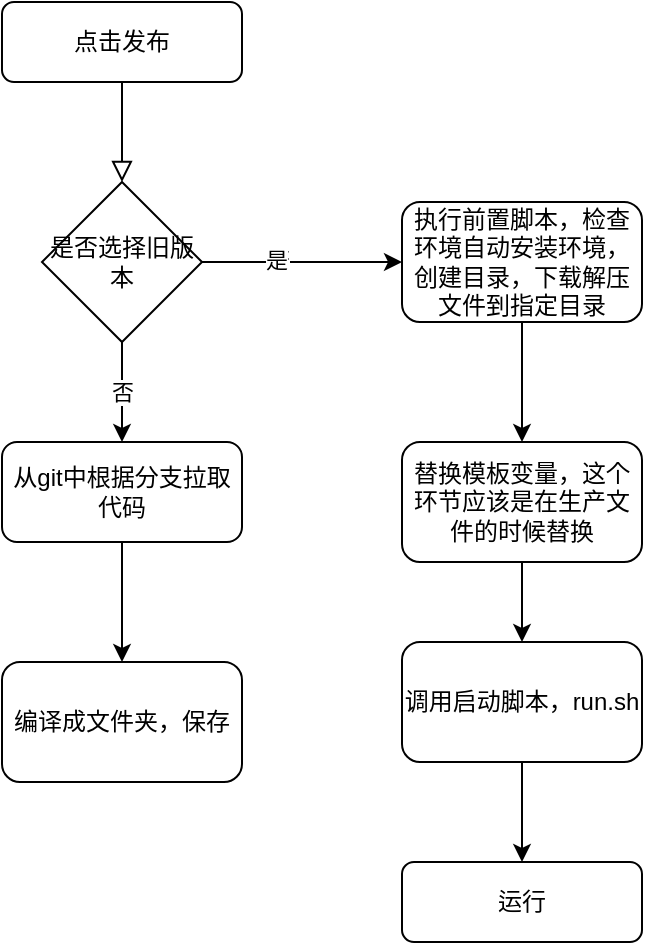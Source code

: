 <mxfile version="14.9.8" type="github">
  <diagram id="C5RBs43oDa-KdzZeNtuy" name="Page-1">
    <mxGraphModel dx="1422" dy="762" grid="1" gridSize="10" guides="1" tooltips="1" connect="1" arrows="1" fold="1" page="1" pageScale="1" pageWidth="827" pageHeight="1169" math="0" shadow="0">
      <root>
        <mxCell id="WIyWlLk6GJQsqaUBKTNV-0" />
        <mxCell id="WIyWlLk6GJQsqaUBKTNV-1" parent="WIyWlLk6GJQsqaUBKTNV-0" />
        <mxCell id="WIyWlLk6GJQsqaUBKTNV-2" value="" style="rounded=0;html=1;jettySize=auto;orthogonalLoop=1;fontSize=11;endArrow=block;endFill=0;endSize=8;strokeWidth=1;shadow=0;labelBackgroundColor=none;edgeStyle=orthogonalEdgeStyle;" parent="WIyWlLk6GJQsqaUBKTNV-1" source="WIyWlLk6GJQsqaUBKTNV-3" edge="1">
          <mxGeometry relative="1" as="geometry">
            <mxPoint x="220" y="170" as="targetPoint" />
          </mxGeometry>
        </mxCell>
        <mxCell id="WIyWlLk6GJQsqaUBKTNV-3" value="点击发布" style="rounded=1;whiteSpace=wrap;html=1;fontSize=12;glass=0;strokeWidth=1;shadow=0;" parent="WIyWlLk6GJQsqaUBKTNV-1" vertex="1">
          <mxGeometry x="160" y="80" width="120" height="40" as="geometry" />
        </mxCell>
        <mxCell id="vhN988jSmJKgZJnqGhKj-3" value="否" style="edgeStyle=orthogonalEdgeStyle;rounded=0;orthogonalLoop=1;jettySize=auto;html=1;" edge="1" parent="WIyWlLk6GJQsqaUBKTNV-1" source="vhN988jSmJKgZJnqGhKj-1" target="vhN988jSmJKgZJnqGhKj-2">
          <mxGeometry relative="1" as="geometry" />
        </mxCell>
        <mxCell id="vhN988jSmJKgZJnqGhKj-7" value="" style="edgeStyle=orthogonalEdgeStyle;rounded=0;orthogonalLoop=1;jettySize=auto;html=1;" edge="1" parent="WIyWlLk6GJQsqaUBKTNV-1" source="vhN988jSmJKgZJnqGhKj-1" target="vhN988jSmJKgZJnqGhKj-6">
          <mxGeometry relative="1" as="geometry" />
        </mxCell>
        <mxCell id="vhN988jSmJKgZJnqGhKj-8" value="否" style="edgeLabel;html=1;align=center;verticalAlign=middle;resizable=0;points=[];" vertex="1" connectable="0" parent="vhN988jSmJKgZJnqGhKj-7">
          <mxGeometry x="-0.24" y="1" relative="1" as="geometry">
            <mxPoint as="offset" />
          </mxGeometry>
        </mxCell>
        <mxCell id="vhN988jSmJKgZJnqGhKj-9" value="是" style="edgeLabel;html=1;align=center;verticalAlign=middle;resizable=0;points=[];" vertex="1" connectable="0" parent="vhN988jSmJKgZJnqGhKj-7">
          <mxGeometry x="-0.26" y="1" relative="1" as="geometry">
            <mxPoint as="offset" />
          </mxGeometry>
        </mxCell>
        <mxCell id="vhN988jSmJKgZJnqGhKj-1" value="是否选择旧版本" style="rhombus;whiteSpace=wrap;html=1;" vertex="1" parent="WIyWlLk6GJQsqaUBKTNV-1">
          <mxGeometry x="180" y="170" width="80" height="80" as="geometry" />
        </mxCell>
        <mxCell id="vhN988jSmJKgZJnqGhKj-5" style="edgeStyle=orthogonalEdgeStyle;rounded=0;orthogonalLoop=1;jettySize=auto;html=1;exitX=0.5;exitY=1;exitDx=0;exitDy=0;entryX=0.5;entryY=0;entryDx=0;entryDy=0;" edge="1" parent="WIyWlLk6GJQsqaUBKTNV-1" source="vhN988jSmJKgZJnqGhKj-2" target="vhN988jSmJKgZJnqGhKj-4">
          <mxGeometry relative="1" as="geometry" />
        </mxCell>
        <mxCell id="vhN988jSmJKgZJnqGhKj-2" value="从git中根据分支拉取代码" style="rounded=1;whiteSpace=wrap;html=1;" vertex="1" parent="WIyWlLk6GJQsqaUBKTNV-1">
          <mxGeometry x="160" y="300" width="120" height="50" as="geometry" />
        </mxCell>
        <mxCell id="vhN988jSmJKgZJnqGhKj-4" value="编译成文件夹，保存" style="rounded=1;whiteSpace=wrap;html=1;" vertex="1" parent="WIyWlLk6GJQsqaUBKTNV-1">
          <mxGeometry x="160" y="410" width="120" height="60" as="geometry" />
        </mxCell>
        <mxCell id="vhN988jSmJKgZJnqGhKj-11" style="edgeStyle=orthogonalEdgeStyle;rounded=0;orthogonalLoop=1;jettySize=auto;html=1;exitX=0.5;exitY=1;exitDx=0;exitDy=0;entryX=0.5;entryY=0;entryDx=0;entryDy=0;" edge="1" parent="WIyWlLk6GJQsqaUBKTNV-1" source="vhN988jSmJKgZJnqGhKj-6" target="vhN988jSmJKgZJnqGhKj-10">
          <mxGeometry relative="1" as="geometry" />
        </mxCell>
        <mxCell id="vhN988jSmJKgZJnqGhKj-6" value="执行前置脚本，检查环境自动安装环境，创建目录，下载解压文件到指定目录" style="rounded=1;whiteSpace=wrap;html=1;" vertex="1" parent="WIyWlLk6GJQsqaUBKTNV-1">
          <mxGeometry x="360" y="180" width="120" height="60" as="geometry" />
        </mxCell>
        <mxCell id="vhN988jSmJKgZJnqGhKj-13" value="" style="edgeStyle=orthogonalEdgeStyle;rounded=0;orthogonalLoop=1;jettySize=auto;html=1;" edge="1" parent="WIyWlLk6GJQsqaUBKTNV-1" source="vhN988jSmJKgZJnqGhKj-10" target="vhN988jSmJKgZJnqGhKj-12">
          <mxGeometry relative="1" as="geometry" />
        </mxCell>
        <mxCell id="vhN988jSmJKgZJnqGhKj-10" value="替换模板变量，这个环节应该是在生产文件的时候替换" style="rounded=1;whiteSpace=wrap;html=1;" vertex="1" parent="WIyWlLk6GJQsqaUBKTNV-1">
          <mxGeometry x="360" y="300" width="120" height="60" as="geometry" />
        </mxCell>
        <mxCell id="vhN988jSmJKgZJnqGhKj-15" value="" style="edgeStyle=orthogonalEdgeStyle;rounded=0;orthogonalLoop=1;jettySize=auto;html=1;" edge="1" parent="WIyWlLk6GJQsqaUBKTNV-1" source="vhN988jSmJKgZJnqGhKj-12" target="vhN988jSmJKgZJnqGhKj-14">
          <mxGeometry relative="1" as="geometry" />
        </mxCell>
        <mxCell id="vhN988jSmJKgZJnqGhKj-12" value="调用启动脚本，run.sh" style="rounded=1;whiteSpace=wrap;html=1;" vertex="1" parent="WIyWlLk6GJQsqaUBKTNV-1">
          <mxGeometry x="360" y="400" width="120" height="60" as="geometry" />
        </mxCell>
        <mxCell id="vhN988jSmJKgZJnqGhKj-14" value="运行" style="rounded=1;whiteSpace=wrap;html=1;fontSize=12;glass=0;strokeWidth=1;shadow=0;" vertex="1" parent="WIyWlLk6GJQsqaUBKTNV-1">
          <mxGeometry x="360" y="510" width="120" height="40" as="geometry" />
        </mxCell>
      </root>
    </mxGraphModel>
  </diagram>
</mxfile>
